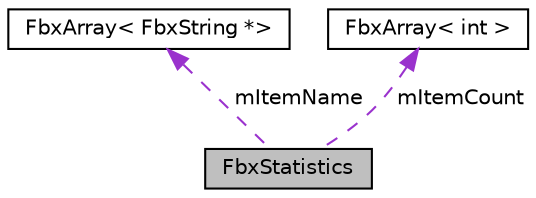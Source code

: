 digraph "FbxStatistics"
{
  edge [fontname="Helvetica",fontsize="10",labelfontname="Helvetica",labelfontsize="10"];
  node [fontname="Helvetica",fontsize="10",shape=record];
  Node2 [label="FbxStatistics",height=0.2,width=0.4,color="black", fillcolor="grey75", style="filled", fontcolor="black"];
  Node3 -> Node2 [dir="back",color="darkorchid3",fontsize="10",style="dashed",label=" mItemName" ,fontname="Helvetica"];
  Node3 [label="FbxArray\< FbxString *\>",height=0.2,width=0.4,color="black", fillcolor="white", style="filled",URL="$class_fbx_array.html"];
  Node4 -> Node2 [dir="back",color="darkorchid3",fontsize="10",style="dashed",label=" mItemCount" ,fontname="Helvetica"];
  Node4 [label="FbxArray\< int \>",height=0.2,width=0.4,color="black", fillcolor="white", style="filled",URL="$class_fbx_array.html"];
}
